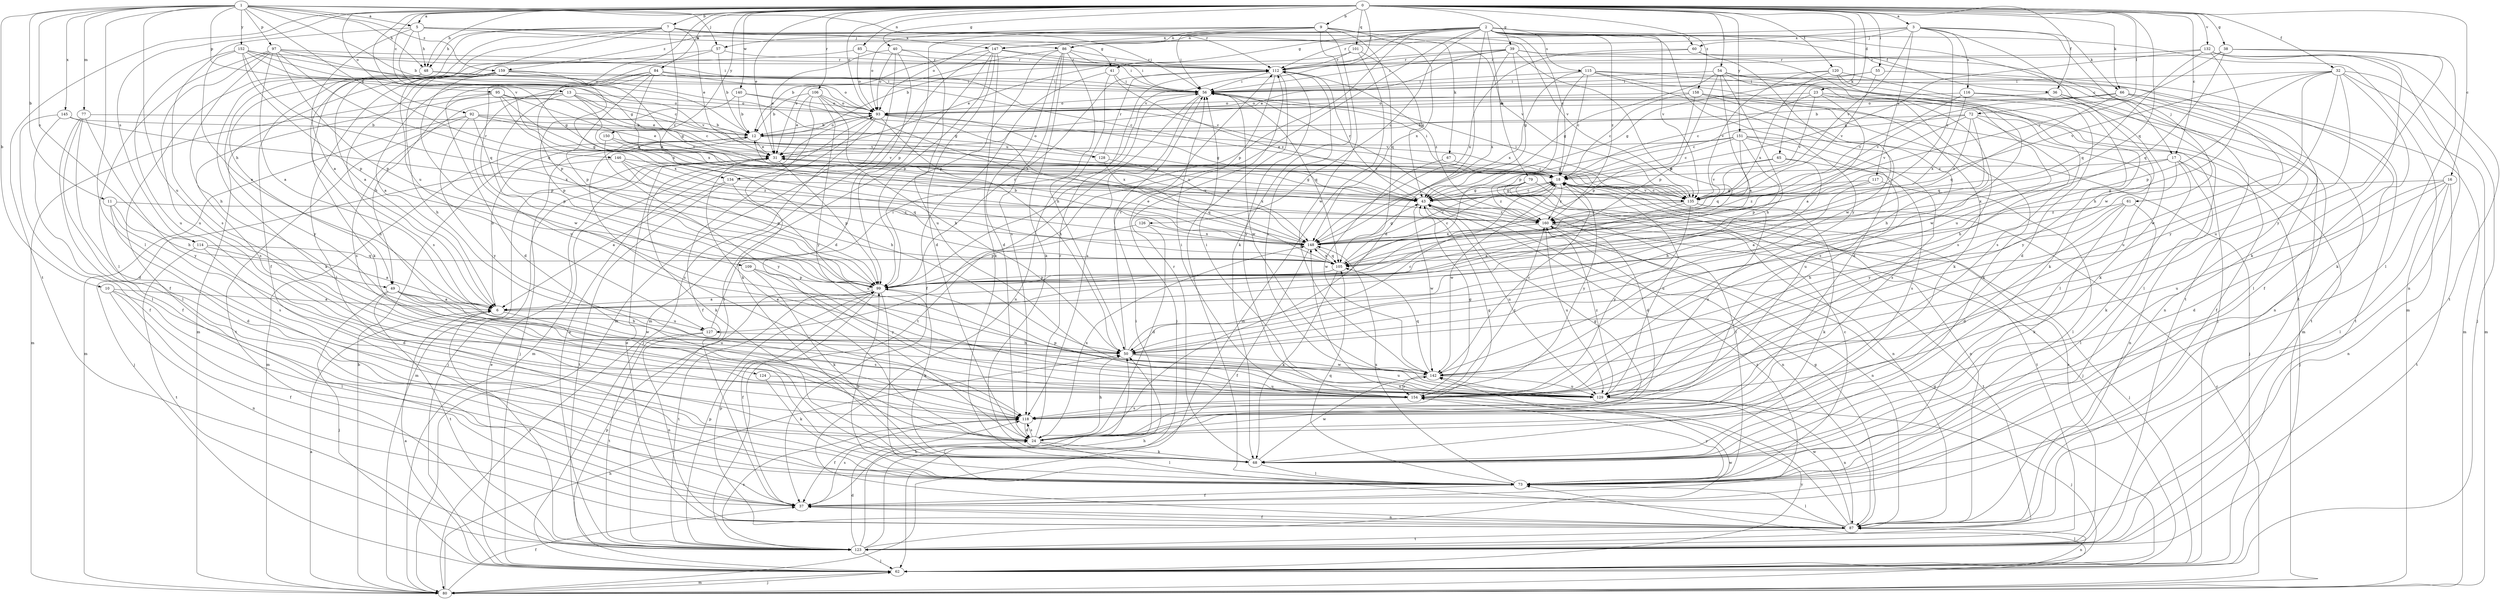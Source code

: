 strict digraph  {
0;
1;
2;
3;
5;
6;
7;
9;
10;
11;
12;
13;
16;
17;
18;
23;
24;
31;
32;
36;
37;
38;
39;
40;
41;
43;
48;
49;
50;
54;
55;
56;
57;
60;
61;
62;
65;
66;
67;
68;
72;
73;
77;
79;
80;
84;
85;
86;
87;
92;
93;
95;
97;
99;
101;
105;
106;
109;
112;
114;
115;
116;
117;
118;
120;
123;
124;
126;
127;
128;
129;
132;
134;
135;
140;
142;
145;
146;
147;
148;
150;
151;
152;
154;
158;
159;
160;
0 -> 3  [label=a];
0 -> 5  [label=a];
0 -> 7  [label=b];
0 -> 9  [label=b];
0 -> 13  [label=c];
0 -> 16  [label=c];
0 -> 17  [label=c];
0 -> 23  [label=d];
0 -> 31  [label=e];
0 -> 32  [label=f];
0 -> 36  [label=f];
0 -> 38  [label=g];
0 -> 39  [label=g];
0 -> 40  [label=g];
0 -> 48  [label=h];
0 -> 54  [label=i];
0 -> 55  [label=i];
0 -> 65  [label=k];
0 -> 66  [label=k];
0 -> 72  [label=l];
0 -> 84  [label=n];
0 -> 85  [label=n];
0 -> 92  [label=o];
0 -> 93  [label=o];
0 -> 101  [label=q];
0 -> 105  [label=q];
0 -> 106  [label=r];
0 -> 109  [label=r];
0 -> 112  [label=r];
0 -> 114  [label=s];
0 -> 120  [label=t];
0 -> 123  [label=t];
0 -> 132  [label=v];
0 -> 134  [label=v];
0 -> 140  [label=w];
0 -> 150  [label=y];
0 -> 151  [label=y];
0 -> 158  [label=z];
1 -> 5  [label=a];
1 -> 10  [label=b];
1 -> 11  [label=b];
1 -> 12  [label=b];
1 -> 48  [label=h];
1 -> 57  [label=j];
1 -> 73  [label=l];
1 -> 77  [label=m];
1 -> 95  [label=p];
1 -> 97  [label=p];
1 -> 112  [label=r];
1 -> 114  [label=s];
1 -> 124  [label=u];
1 -> 145  [label=x];
1 -> 146  [label=x];
1 -> 152  [label=y];
1 -> 159  [label=z];
2 -> 17  [label=c];
2 -> 18  [label=c];
2 -> 24  [label=d];
2 -> 36  [label=f];
2 -> 41  [label=g];
2 -> 57  [label=j];
2 -> 60  [label=j];
2 -> 79  [label=m];
2 -> 80  [label=m];
2 -> 86  [label=n];
2 -> 99  [label=p];
2 -> 112  [label=r];
2 -> 115  [label=s];
2 -> 126  [label=u];
2 -> 127  [label=u];
2 -> 134  [label=v];
2 -> 135  [label=v];
2 -> 154  [label=y];
2 -> 159  [label=z];
2 -> 160  [label=z];
3 -> 60  [label=j];
3 -> 61  [label=j];
3 -> 66  [label=k];
3 -> 93  [label=o];
3 -> 116  [label=s];
3 -> 117  [label=s];
3 -> 135  [label=v];
3 -> 142  [label=w];
3 -> 147  [label=x];
3 -> 160  [label=z];
5 -> 6  [label=a];
5 -> 41  [label=g];
5 -> 43  [label=g];
5 -> 48  [label=h];
5 -> 86  [label=n];
5 -> 118  [label=s];
5 -> 135  [label=v];
6 -> 12  [label=b];
6 -> 118  [label=s];
6 -> 123  [label=t];
6 -> 127  [label=u];
7 -> 24  [label=d];
7 -> 31  [label=e];
7 -> 37  [label=f];
7 -> 48  [label=h];
7 -> 49  [label=h];
7 -> 56  [label=i];
7 -> 127  [label=u];
7 -> 135  [label=v];
7 -> 147  [label=x];
7 -> 160  [label=z];
9 -> 56  [label=i];
9 -> 67  [label=k];
9 -> 68  [label=k];
9 -> 86  [label=n];
9 -> 93  [label=o];
9 -> 99  [label=p];
9 -> 105  [label=q];
9 -> 142  [label=w];
9 -> 147  [label=x];
9 -> 148  [label=x];
10 -> 6  [label=a];
10 -> 37  [label=f];
10 -> 73  [label=l];
10 -> 87  [label=n];
11 -> 24  [label=d];
11 -> 49  [label=h];
11 -> 118  [label=s];
11 -> 160  [label=z];
12 -> 31  [label=e];
12 -> 62  [label=j];
12 -> 80  [label=m];
12 -> 93  [label=o];
12 -> 118  [label=s];
12 -> 128  [label=u];
13 -> 31  [label=e];
13 -> 43  [label=g];
13 -> 49  [label=h];
13 -> 93  [label=o];
13 -> 99  [label=p];
13 -> 118  [label=s];
13 -> 135  [label=v];
16 -> 24  [label=d];
16 -> 43  [label=g];
16 -> 73  [label=l];
16 -> 87  [label=n];
16 -> 123  [label=t];
16 -> 129  [label=u];
17 -> 18  [label=c];
17 -> 62  [label=j];
17 -> 68  [label=k];
17 -> 87  [label=n];
17 -> 148  [label=x];
17 -> 154  [label=y];
18 -> 43  [label=g];
18 -> 56  [label=i];
18 -> 87  [label=n];
18 -> 129  [label=u];
18 -> 135  [label=v];
18 -> 142  [label=w];
18 -> 154  [label=y];
18 -> 160  [label=z];
23 -> 6  [label=a];
23 -> 18  [label=c];
23 -> 50  [label=h];
23 -> 93  [label=o];
23 -> 123  [label=t];
23 -> 135  [label=v];
24 -> 31  [label=e];
24 -> 43  [label=g];
24 -> 50  [label=h];
24 -> 68  [label=k];
24 -> 73  [label=l];
24 -> 112  [label=r];
24 -> 118  [label=s];
24 -> 148  [label=x];
31 -> 18  [label=c];
31 -> 43  [label=g];
31 -> 62  [label=j];
31 -> 68  [label=k];
31 -> 80  [label=m];
31 -> 99  [label=p];
32 -> 56  [label=i];
32 -> 62  [label=j];
32 -> 68  [label=k];
32 -> 80  [label=m];
32 -> 99  [label=p];
32 -> 129  [label=u];
32 -> 135  [label=v];
32 -> 142  [label=w];
32 -> 154  [label=y];
36 -> 68  [label=k];
36 -> 73  [label=l];
36 -> 87  [label=n];
36 -> 93  [label=o];
37 -> 87  [label=n];
37 -> 118  [label=s];
37 -> 160  [label=z];
38 -> 73  [label=l];
38 -> 105  [label=q];
38 -> 112  [label=r];
38 -> 135  [label=v];
38 -> 154  [label=y];
39 -> 12  [label=b];
39 -> 31  [label=e];
39 -> 43  [label=g];
39 -> 56  [label=i];
39 -> 99  [label=p];
39 -> 112  [label=r];
39 -> 123  [label=t];
39 -> 129  [label=u];
39 -> 148  [label=x];
40 -> 24  [label=d];
40 -> 31  [label=e];
40 -> 80  [label=m];
40 -> 93  [label=o];
40 -> 112  [label=r];
40 -> 129  [label=u];
41 -> 37  [label=f];
41 -> 56  [label=i];
41 -> 87  [label=n];
41 -> 160  [label=z];
43 -> 18  [label=c];
43 -> 87  [label=n];
43 -> 112  [label=r];
43 -> 129  [label=u];
43 -> 142  [label=w];
43 -> 160  [label=z];
48 -> 18  [label=c];
48 -> 37  [label=f];
48 -> 43  [label=g];
48 -> 56  [label=i];
48 -> 68  [label=k];
48 -> 154  [label=y];
49 -> 6  [label=a];
49 -> 50  [label=h];
49 -> 62  [label=j];
49 -> 123  [label=t];
49 -> 129  [label=u];
49 -> 142  [label=w];
50 -> 18  [label=c];
50 -> 112  [label=r];
50 -> 129  [label=u];
50 -> 142  [label=w];
54 -> 6  [label=a];
54 -> 43  [label=g];
54 -> 50  [label=h];
54 -> 56  [label=i];
54 -> 68  [label=k];
54 -> 80  [label=m];
54 -> 99  [label=p];
54 -> 118  [label=s];
55 -> 37  [label=f];
55 -> 43  [label=g];
55 -> 56  [label=i];
55 -> 135  [label=v];
56 -> 93  [label=o];
56 -> 105  [label=q];
56 -> 118  [label=s];
56 -> 123  [label=t];
56 -> 142  [label=w];
57 -> 12  [label=b];
57 -> 68  [label=k];
57 -> 99  [label=p];
57 -> 112  [label=r];
60 -> 112  [label=r];
60 -> 123  [label=t];
60 -> 142  [label=w];
60 -> 148  [label=x];
61 -> 24  [label=d];
61 -> 50  [label=h];
61 -> 68  [label=k];
61 -> 73  [label=l];
61 -> 160  [label=z];
62 -> 6  [label=a];
62 -> 31  [label=e];
62 -> 43  [label=g];
62 -> 80  [label=m];
62 -> 87  [label=n];
62 -> 99  [label=p];
62 -> 154  [label=y];
65 -> 18  [label=c];
65 -> 50  [label=h];
65 -> 118  [label=s];
65 -> 135  [label=v];
66 -> 12  [label=b];
66 -> 73  [label=l];
66 -> 93  [label=o];
66 -> 105  [label=q];
66 -> 123  [label=t];
66 -> 129  [label=u];
66 -> 135  [label=v];
67 -> 18  [label=c];
67 -> 142  [label=w];
68 -> 73  [label=l];
68 -> 112  [label=r];
68 -> 142  [label=w];
72 -> 12  [label=b];
72 -> 18  [label=c];
72 -> 37  [label=f];
72 -> 50  [label=h];
72 -> 105  [label=q];
72 -> 135  [label=v];
72 -> 160  [label=z];
73 -> 18  [label=c];
73 -> 37  [label=f];
73 -> 99  [label=p];
73 -> 105  [label=q];
73 -> 148  [label=x];
73 -> 154  [label=y];
77 -> 12  [label=b];
77 -> 24  [label=d];
77 -> 37  [label=f];
77 -> 73  [label=l];
77 -> 154  [label=y];
79 -> 24  [label=d];
79 -> 43  [label=g];
79 -> 62  [label=j];
79 -> 73  [label=l];
79 -> 87  [label=n];
79 -> 123  [label=t];
79 -> 160  [label=z];
80 -> 6  [label=a];
80 -> 12  [label=b];
80 -> 18  [label=c];
80 -> 37  [label=f];
80 -> 50  [label=h];
80 -> 62  [label=j];
80 -> 73  [label=l];
84 -> 6  [label=a];
84 -> 18  [label=c];
84 -> 24  [label=d];
84 -> 56  [label=i];
84 -> 93  [label=o];
84 -> 99  [label=p];
84 -> 129  [label=u];
84 -> 148  [label=x];
85 -> 6  [label=a];
85 -> 93  [label=o];
85 -> 112  [label=r];
86 -> 24  [label=d];
86 -> 31  [label=e];
86 -> 50  [label=h];
86 -> 56  [label=i];
86 -> 68  [label=k];
86 -> 99  [label=p];
86 -> 112  [label=r];
86 -> 118  [label=s];
87 -> 31  [label=e];
87 -> 37  [label=f];
87 -> 43  [label=g];
87 -> 50  [label=h];
87 -> 73  [label=l];
87 -> 99  [label=p];
87 -> 123  [label=t];
87 -> 142  [label=w];
87 -> 148  [label=x];
92 -> 12  [label=b];
92 -> 31  [label=e];
92 -> 80  [label=m];
92 -> 99  [label=p];
92 -> 123  [label=t];
92 -> 135  [label=v];
92 -> 154  [label=y];
93 -> 12  [label=b];
93 -> 37  [label=f];
93 -> 43  [label=g];
93 -> 50  [label=h];
93 -> 62  [label=j];
93 -> 80  [label=m];
93 -> 148  [label=x];
95 -> 18  [label=c];
95 -> 43  [label=g];
95 -> 80  [label=m];
95 -> 93  [label=o];
95 -> 118  [label=s];
95 -> 135  [label=v];
95 -> 148  [label=x];
97 -> 6  [label=a];
97 -> 50  [label=h];
97 -> 56  [label=i];
97 -> 73  [label=l];
97 -> 99  [label=p];
97 -> 105  [label=q];
97 -> 112  [label=r];
97 -> 129  [label=u];
97 -> 135  [label=v];
99 -> 6  [label=a];
99 -> 37  [label=f];
99 -> 68  [label=k];
99 -> 73  [label=l];
99 -> 112  [label=r];
99 -> 123  [label=t];
101 -> 31  [label=e];
101 -> 43  [label=g];
101 -> 80  [label=m];
101 -> 112  [label=r];
105 -> 18  [label=c];
105 -> 68  [label=k];
105 -> 99  [label=p];
105 -> 148  [label=x];
106 -> 12  [label=b];
106 -> 31  [label=e];
106 -> 50  [label=h];
106 -> 68  [label=k];
106 -> 93  [label=o];
106 -> 148  [label=x];
106 -> 154  [label=y];
109 -> 68  [label=k];
109 -> 99  [label=p];
109 -> 154  [label=y];
112 -> 56  [label=i];
112 -> 62  [label=j];
112 -> 73  [label=l];
112 -> 154  [label=y];
112 -> 160  [label=z];
114 -> 6  [label=a];
114 -> 24  [label=d];
114 -> 105  [label=q];
114 -> 123  [label=t];
115 -> 18  [label=c];
115 -> 24  [label=d];
115 -> 56  [label=i];
115 -> 62  [label=j];
115 -> 68  [label=k];
115 -> 80  [label=m];
115 -> 99  [label=p];
115 -> 148  [label=x];
116 -> 87  [label=n];
116 -> 93  [label=o];
116 -> 135  [label=v];
116 -> 148  [label=x];
116 -> 154  [label=y];
117 -> 6  [label=a];
117 -> 43  [label=g];
117 -> 73  [label=l];
117 -> 160  [label=z];
118 -> 24  [label=d];
118 -> 37  [label=f];
118 -> 43  [label=g];
120 -> 24  [label=d];
120 -> 56  [label=i];
120 -> 118  [label=s];
120 -> 135  [label=v];
120 -> 142  [label=w];
120 -> 148  [label=x];
123 -> 18  [label=c];
123 -> 24  [label=d];
123 -> 50  [label=h];
123 -> 56  [label=i];
123 -> 62  [label=j];
123 -> 93  [label=o];
123 -> 99  [label=p];
123 -> 118  [label=s];
123 -> 142  [label=w];
124 -> 68  [label=k];
124 -> 129  [label=u];
126 -> 24  [label=d];
126 -> 99  [label=p];
126 -> 148  [label=x];
127 -> 50  [label=h];
127 -> 56  [label=i];
127 -> 87  [label=n];
127 -> 123  [label=t];
128 -> 93  [label=o];
128 -> 105  [label=q];
128 -> 112  [label=r];
128 -> 148  [label=x];
129 -> 56  [label=i];
129 -> 62  [label=j];
129 -> 87  [label=n];
129 -> 112  [label=r];
129 -> 160  [label=z];
132 -> 43  [label=g];
132 -> 50  [label=h];
132 -> 68  [label=k];
132 -> 87  [label=n];
132 -> 105  [label=q];
132 -> 112  [label=r];
132 -> 123  [label=t];
134 -> 6  [label=a];
134 -> 123  [label=t];
134 -> 129  [label=u];
134 -> 135  [label=v];
135 -> 6  [label=a];
135 -> 18  [label=c];
135 -> 56  [label=i];
135 -> 68  [label=k];
135 -> 129  [label=u];
135 -> 154  [label=y];
135 -> 160  [label=z];
140 -> 12  [label=b];
140 -> 93  [label=o];
140 -> 99  [label=p];
140 -> 135  [label=v];
142 -> 18  [label=c];
142 -> 105  [label=q];
142 -> 129  [label=u];
142 -> 154  [label=y];
145 -> 12  [label=b];
145 -> 37  [label=f];
145 -> 73  [label=l];
145 -> 148  [label=x];
146 -> 18  [label=c];
146 -> 62  [label=j];
146 -> 99  [label=p];
146 -> 105  [label=q];
146 -> 160  [label=z];
147 -> 12  [label=b];
147 -> 24  [label=d];
147 -> 56  [label=i];
147 -> 68  [label=k];
147 -> 80  [label=m];
147 -> 99  [label=p];
147 -> 112  [label=r];
147 -> 123  [label=t];
148 -> 12  [label=b];
148 -> 18  [label=c];
148 -> 31  [label=e];
148 -> 37  [label=f];
148 -> 43  [label=g];
148 -> 105  [label=q];
150 -> 31  [label=e];
150 -> 50  [label=h];
150 -> 154  [label=y];
151 -> 18  [label=c];
151 -> 31  [label=e];
151 -> 43  [label=g];
151 -> 62  [label=j];
151 -> 99  [label=p];
151 -> 105  [label=q];
151 -> 118  [label=s];
151 -> 129  [label=u];
152 -> 6  [label=a];
152 -> 18  [label=c];
152 -> 43  [label=g];
152 -> 93  [label=o];
152 -> 99  [label=p];
152 -> 105  [label=q];
152 -> 112  [label=r];
152 -> 129  [label=u];
154 -> 43  [label=g];
154 -> 56  [label=i];
154 -> 99  [label=p];
154 -> 118  [label=s];
154 -> 160  [label=z];
158 -> 18  [label=c];
158 -> 68  [label=k];
158 -> 73  [label=l];
158 -> 93  [label=o];
158 -> 99  [label=p];
158 -> 118  [label=s];
159 -> 43  [label=g];
159 -> 50  [label=h];
159 -> 56  [label=i];
159 -> 73  [label=l];
159 -> 80  [label=m];
159 -> 118  [label=s];
159 -> 142  [label=w];
159 -> 148  [label=x];
160 -> 31  [label=e];
160 -> 56  [label=i];
160 -> 62  [label=j];
160 -> 87  [label=n];
160 -> 123  [label=t];
160 -> 129  [label=u];
160 -> 148  [label=x];
}
